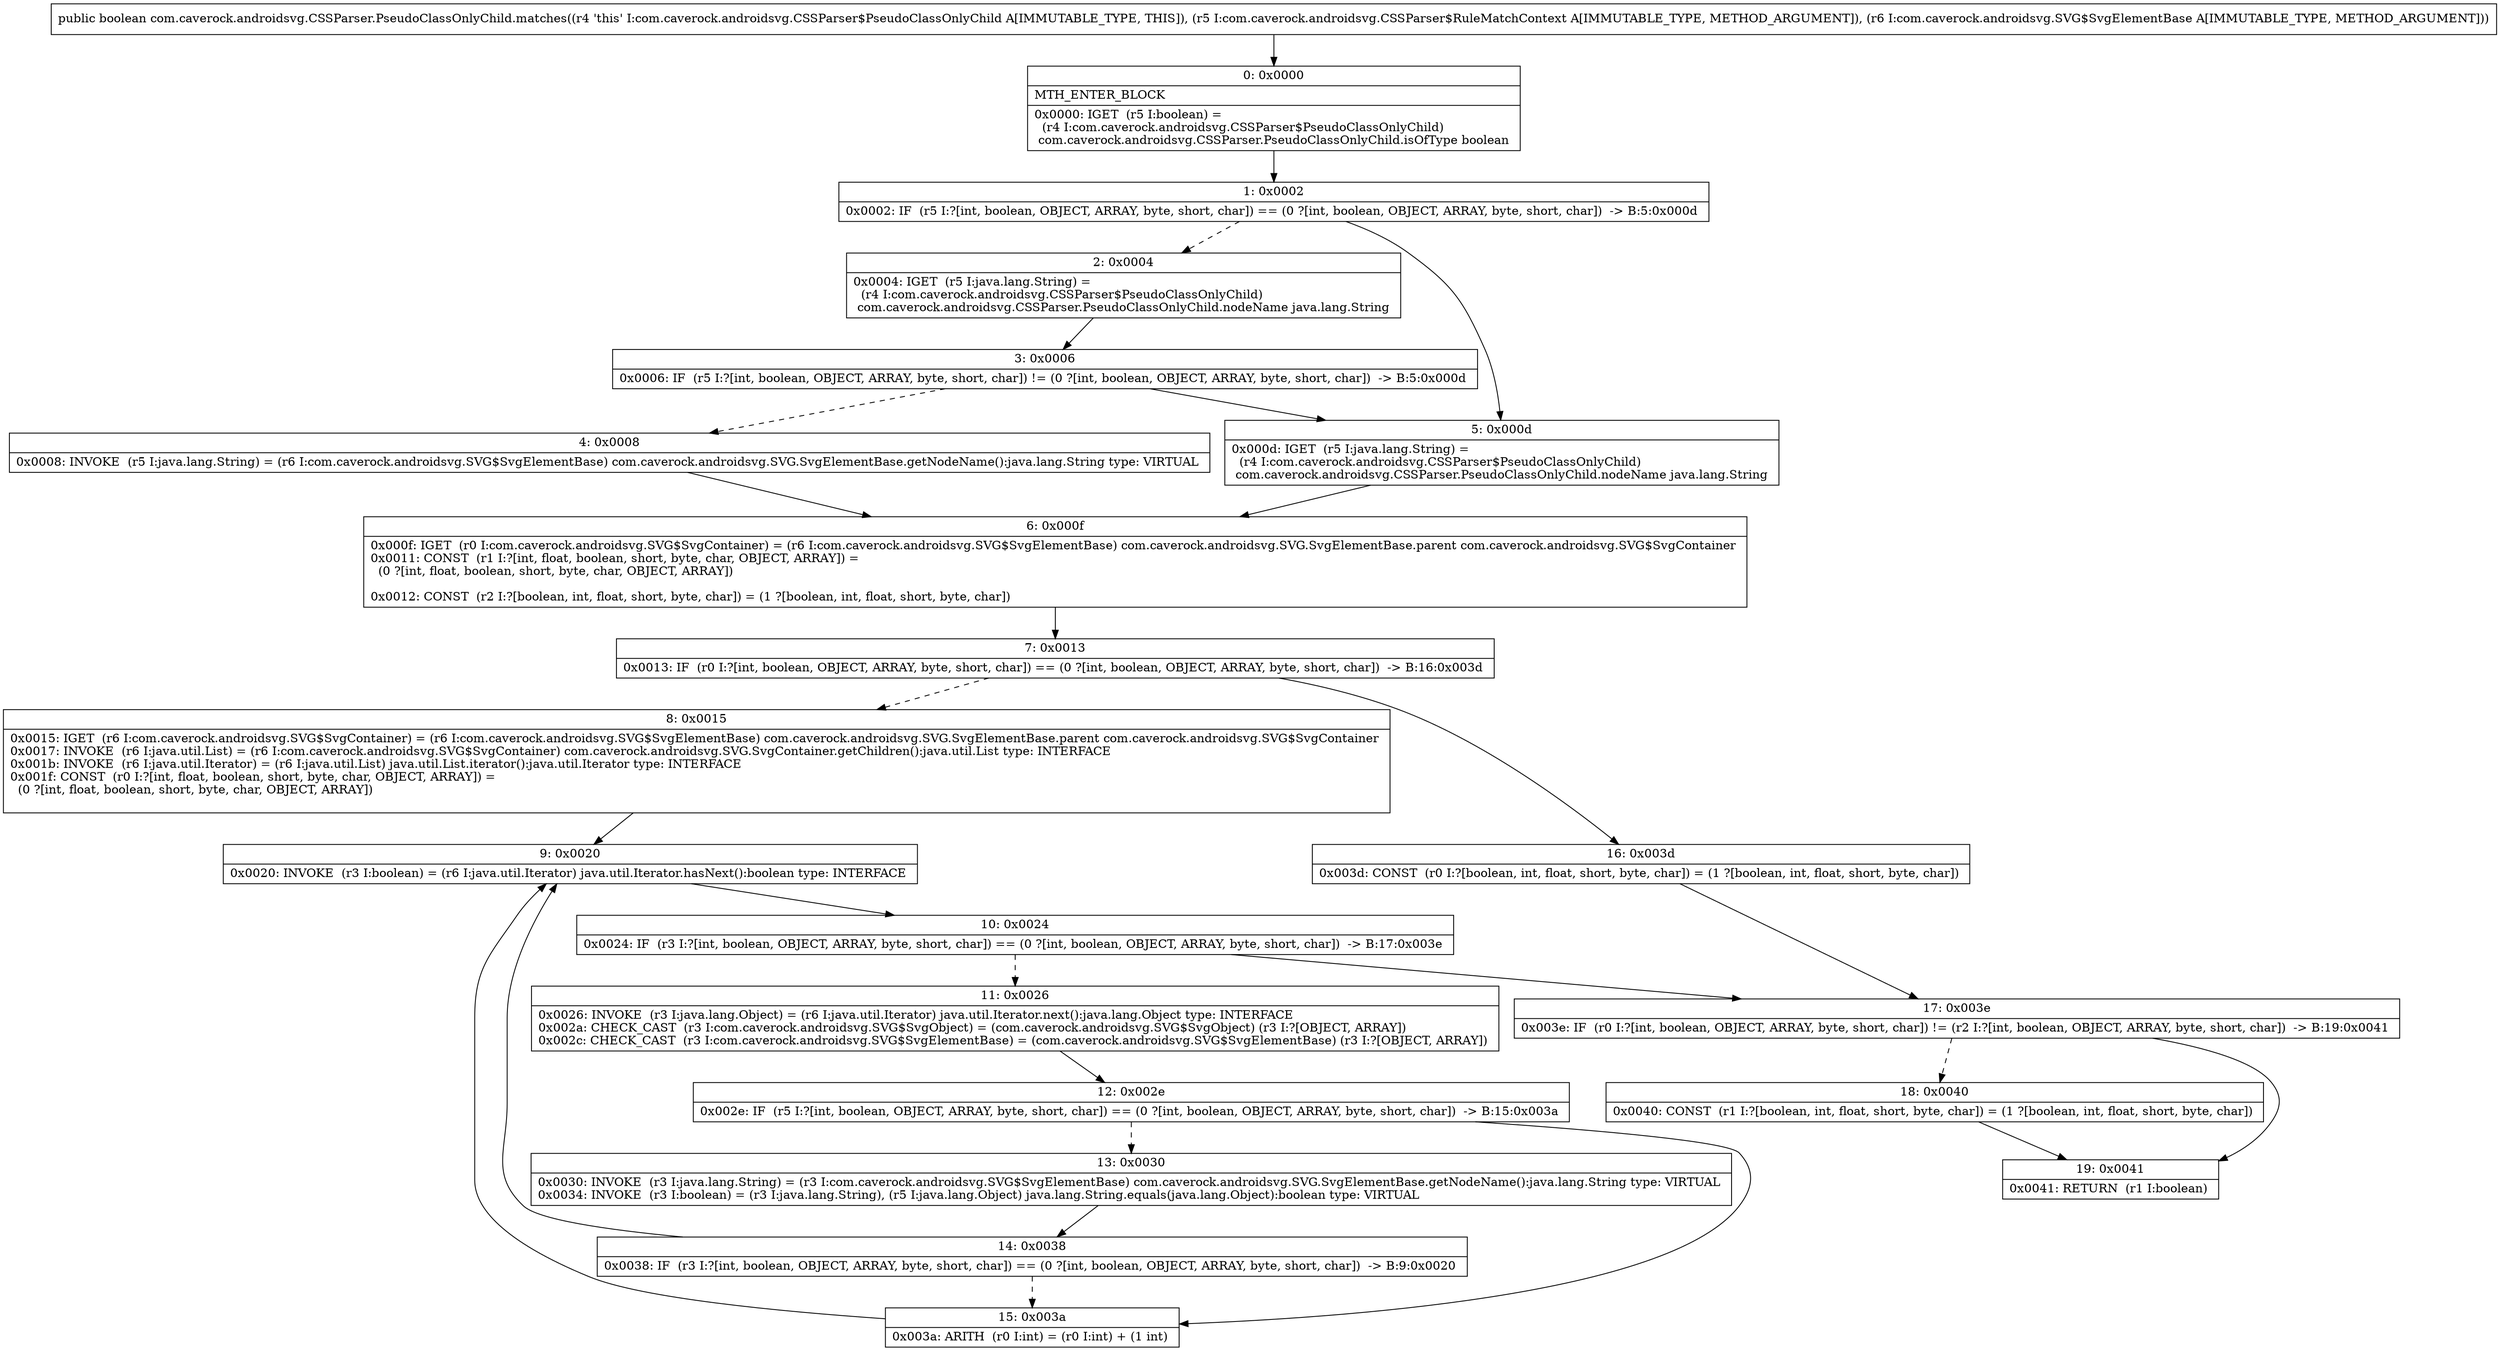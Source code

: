 digraph "CFG forcom.caverock.androidsvg.CSSParser.PseudoClassOnlyChild.matches(Lcom\/caverock\/androidsvg\/CSSParser$RuleMatchContext;Lcom\/caverock\/androidsvg\/SVG$SvgElementBase;)Z" {
Node_0 [shape=record,label="{0\:\ 0x0000|MTH_ENTER_BLOCK\l|0x0000: IGET  (r5 I:boolean) = \l  (r4 I:com.caverock.androidsvg.CSSParser$PseudoClassOnlyChild)\l com.caverock.androidsvg.CSSParser.PseudoClassOnlyChild.isOfType boolean \l}"];
Node_1 [shape=record,label="{1\:\ 0x0002|0x0002: IF  (r5 I:?[int, boolean, OBJECT, ARRAY, byte, short, char]) == (0 ?[int, boolean, OBJECT, ARRAY, byte, short, char])  \-\> B:5:0x000d \l}"];
Node_2 [shape=record,label="{2\:\ 0x0004|0x0004: IGET  (r5 I:java.lang.String) = \l  (r4 I:com.caverock.androidsvg.CSSParser$PseudoClassOnlyChild)\l com.caverock.androidsvg.CSSParser.PseudoClassOnlyChild.nodeName java.lang.String \l}"];
Node_3 [shape=record,label="{3\:\ 0x0006|0x0006: IF  (r5 I:?[int, boolean, OBJECT, ARRAY, byte, short, char]) != (0 ?[int, boolean, OBJECT, ARRAY, byte, short, char])  \-\> B:5:0x000d \l}"];
Node_4 [shape=record,label="{4\:\ 0x0008|0x0008: INVOKE  (r5 I:java.lang.String) = (r6 I:com.caverock.androidsvg.SVG$SvgElementBase) com.caverock.androidsvg.SVG.SvgElementBase.getNodeName():java.lang.String type: VIRTUAL \l}"];
Node_5 [shape=record,label="{5\:\ 0x000d|0x000d: IGET  (r5 I:java.lang.String) = \l  (r4 I:com.caverock.androidsvg.CSSParser$PseudoClassOnlyChild)\l com.caverock.androidsvg.CSSParser.PseudoClassOnlyChild.nodeName java.lang.String \l}"];
Node_6 [shape=record,label="{6\:\ 0x000f|0x000f: IGET  (r0 I:com.caverock.androidsvg.SVG$SvgContainer) = (r6 I:com.caverock.androidsvg.SVG$SvgElementBase) com.caverock.androidsvg.SVG.SvgElementBase.parent com.caverock.androidsvg.SVG$SvgContainer \l0x0011: CONST  (r1 I:?[int, float, boolean, short, byte, char, OBJECT, ARRAY]) = \l  (0 ?[int, float, boolean, short, byte, char, OBJECT, ARRAY])\l \l0x0012: CONST  (r2 I:?[boolean, int, float, short, byte, char]) = (1 ?[boolean, int, float, short, byte, char]) \l}"];
Node_7 [shape=record,label="{7\:\ 0x0013|0x0013: IF  (r0 I:?[int, boolean, OBJECT, ARRAY, byte, short, char]) == (0 ?[int, boolean, OBJECT, ARRAY, byte, short, char])  \-\> B:16:0x003d \l}"];
Node_8 [shape=record,label="{8\:\ 0x0015|0x0015: IGET  (r6 I:com.caverock.androidsvg.SVG$SvgContainer) = (r6 I:com.caverock.androidsvg.SVG$SvgElementBase) com.caverock.androidsvg.SVG.SvgElementBase.parent com.caverock.androidsvg.SVG$SvgContainer \l0x0017: INVOKE  (r6 I:java.util.List) = (r6 I:com.caverock.androidsvg.SVG$SvgContainer) com.caverock.androidsvg.SVG.SvgContainer.getChildren():java.util.List type: INTERFACE \l0x001b: INVOKE  (r6 I:java.util.Iterator) = (r6 I:java.util.List) java.util.List.iterator():java.util.Iterator type: INTERFACE \l0x001f: CONST  (r0 I:?[int, float, boolean, short, byte, char, OBJECT, ARRAY]) = \l  (0 ?[int, float, boolean, short, byte, char, OBJECT, ARRAY])\l \l}"];
Node_9 [shape=record,label="{9\:\ 0x0020|0x0020: INVOKE  (r3 I:boolean) = (r6 I:java.util.Iterator) java.util.Iterator.hasNext():boolean type: INTERFACE \l}"];
Node_10 [shape=record,label="{10\:\ 0x0024|0x0024: IF  (r3 I:?[int, boolean, OBJECT, ARRAY, byte, short, char]) == (0 ?[int, boolean, OBJECT, ARRAY, byte, short, char])  \-\> B:17:0x003e \l}"];
Node_11 [shape=record,label="{11\:\ 0x0026|0x0026: INVOKE  (r3 I:java.lang.Object) = (r6 I:java.util.Iterator) java.util.Iterator.next():java.lang.Object type: INTERFACE \l0x002a: CHECK_CAST  (r3 I:com.caverock.androidsvg.SVG$SvgObject) = (com.caverock.androidsvg.SVG$SvgObject) (r3 I:?[OBJECT, ARRAY]) \l0x002c: CHECK_CAST  (r3 I:com.caverock.androidsvg.SVG$SvgElementBase) = (com.caverock.androidsvg.SVG$SvgElementBase) (r3 I:?[OBJECT, ARRAY]) \l}"];
Node_12 [shape=record,label="{12\:\ 0x002e|0x002e: IF  (r5 I:?[int, boolean, OBJECT, ARRAY, byte, short, char]) == (0 ?[int, boolean, OBJECT, ARRAY, byte, short, char])  \-\> B:15:0x003a \l}"];
Node_13 [shape=record,label="{13\:\ 0x0030|0x0030: INVOKE  (r3 I:java.lang.String) = (r3 I:com.caverock.androidsvg.SVG$SvgElementBase) com.caverock.androidsvg.SVG.SvgElementBase.getNodeName():java.lang.String type: VIRTUAL \l0x0034: INVOKE  (r3 I:boolean) = (r3 I:java.lang.String), (r5 I:java.lang.Object) java.lang.String.equals(java.lang.Object):boolean type: VIRTUAL \l}"];
Node_14 [shape=record,label="{14\:\ 0x0038|0x0038: IF  (r3 I:?[int, boolean, OBJECT, ARRAY, byte, short, char]) == (0 ?[int, boolean, OBJECT, ARRAY, byte, short, char])  \-\> B:9:0x0020 \l}"];
Node_15 [shape=record,label="{15\:\ 0x003a|0x003a: ARITH  (r0 I:int) = (r0 I:int) + (1 int) \l}"];
Node_16 [shape=record,label="{16\:\ 0x003d|0x003d: CONST  (r0 I:?[boolean, int, float, short, byte, char]) = (1 ?[boolean, int, float, short, byte, char]) \l}"];
Node_17 [shape=record,label="{17\:\ 0x003e|0x003e: IF  (r0 I:?[int, boolean, OBJECT, ARRAY, byte, short, char]) != (r2 I:?[int, boolean, OBJECT, ARRAY, byte, short, char])  \-\> B:19:0x0041 \l}"];
Node_18 [shape=record,label="{18\:\ 0x0040|0x0040: CONST  (r1 I:?[boolean, int, float, short, byte, char]) = (1 ?[boolean, int, float, short, byte, char]) \l}"];
Node_19 [shape=record,label="{19\:\ 0x0041|0x0041: RETURN  (r1 I:boolean) \l}"];
MethodNode[shape=record,label="{public boolean com.caverock.androidsvg.CSSParser.PseudoClassOnlyChild.matches((r4 'this' I:com.caverock.androidsvg.CSSParser$PseudoClassOnlyChild A[IMMUTABLE_TYPE, THIS]), (r5 I:com.caverock.androidsvg.CSSParser$RuleMatchContext A[IMMUTABLE_TYPE, METHOD_ARGUMENT]), (r6 I:com.caverock.androidsvg.SVG$SvgElementBase A[IMMUTABLE_TYPE, METHOD_ARGUMENT])) }"];
MethodNode -> Node_0;
Node_0 -> Node_1;
Node_1 -> Node_2[style=dashed];
Node_1 -> Node_5;
Node_2 -> Node_3;
Node_3 -> Node_4[style=dashed];
Node_3 -> Node_5;
Node_4 -> Node_6;
Node_5 -> Node_6;
Node_6 -> Node_7;
Node_7 -> Node_8[style=dashed];
Node_7 -> Node_16;
Node_8 -> Node_9;
Node_9 -> Node_10;
Node_10 -> Node_11[style=dashed];
Node_10 -> Node_17;
Node_11 -> Node_12;
Node_12 -> Node_13[style=dashed];
Node_12 -> Node_15;
Node_13 -> Node_14;
Node_14 -> Node_9;
Node_14 -> Node_15[style=dashed];
Node_15 -> Node_9;
Node_16 -> Node_17;
Node_17 -> Node_18[style=dashed];
Node_17 -> Node_19;
Node_18 -> Node_19;
}

